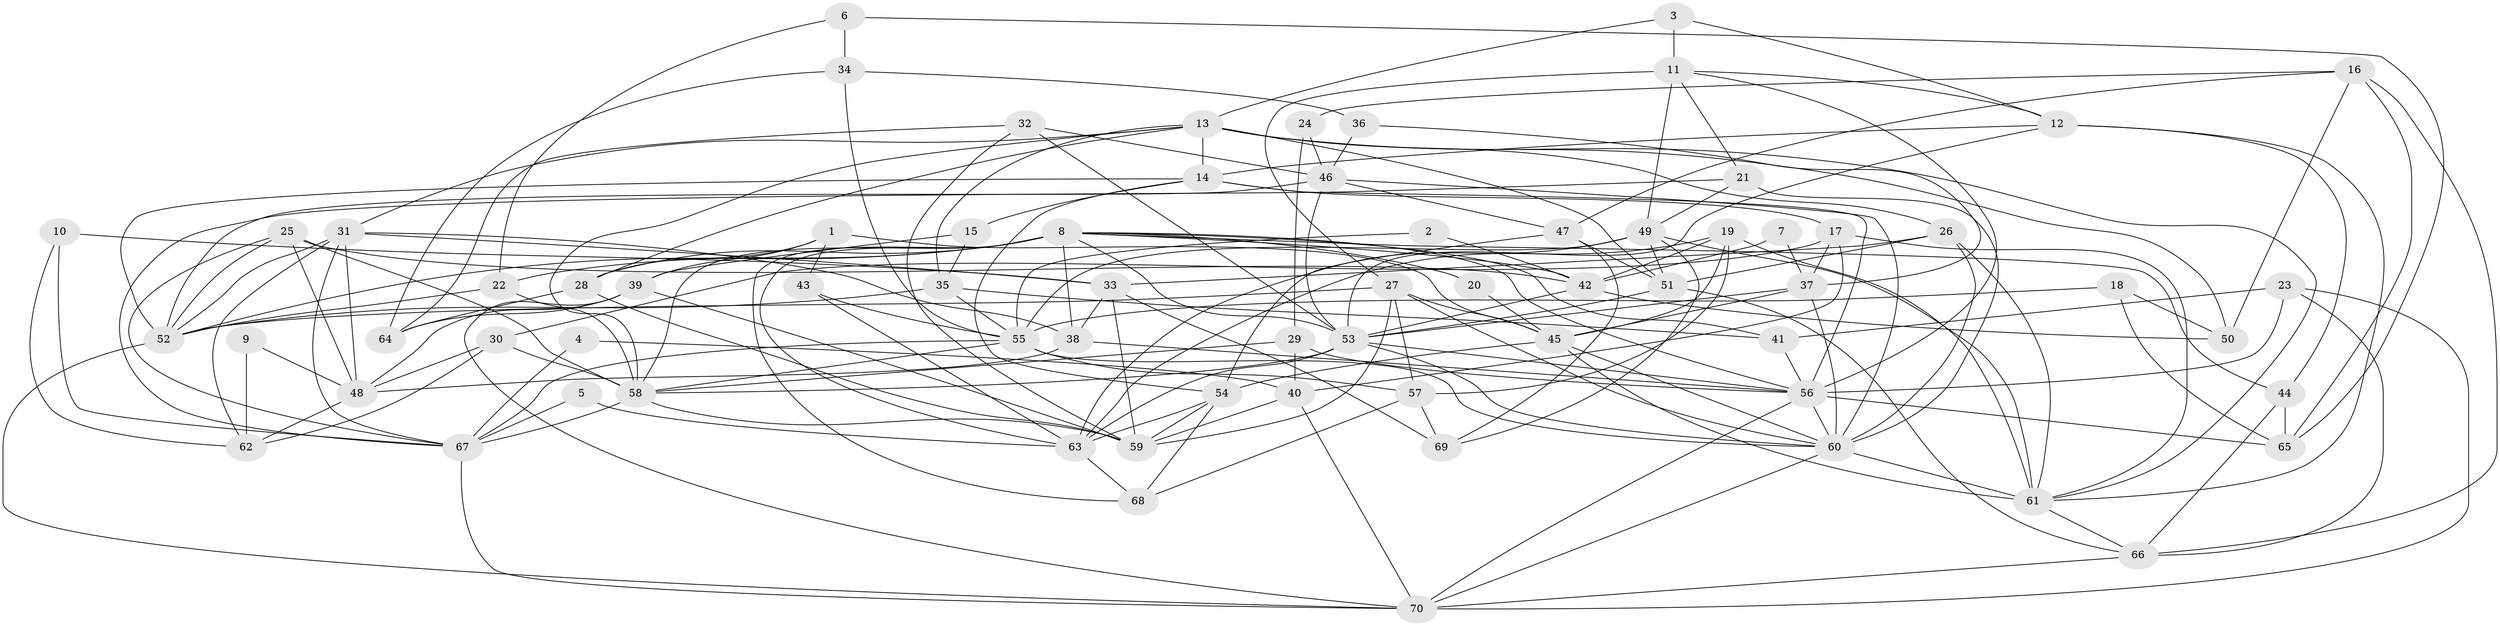 // original degree distribution, {2: 0.12142857142857143, 3: 0.2785714285714286, 5: 0.19285714285714287, 4: 0.3, 7: 0.03571428571428571, 8: 0.014285714285714285, 6: 0.04285714285714286, 9: 0.007142857142857143, 10: 0.007142857142857143}
// Generated by graph-tools (version 1.1) at 2025/26/03/09/25 03:26:17]
// undirected, 70 vertices, 194 edges
graph export_dot {
graph [start="1"]
  node [color=gray90,style=filled];
  1;
  2;
  3;
  4;
  5;
  6;
  7;
  8;
  9;
  10;
  11;
  12;
  13;
  14;
  15;
  16;
  17;
  18;
  19;
  20;
  21;
  22;
  23;
  24;
  25;
  26;
  27;
  28;
  29;
  30;
  31;
  32;
  33;
  34;
  35;
  36;
  37;
  38;
  39;
  40;
  41;
  42;
  43;
  44;
  45;
  46;
  47;
  48;
  49;
  50;
  51;
  52;
  53;
  54;
  55;
  56;
  57;
  58;
  59;
  60;
  61;
  62;
  63;
  64;
  65;
  66;
  67;
  68;
  69;
  70;
  1 -- 28 [weight=1.0];
  1 -- 39 [weight=1.0];
  1 -- 43 [weight=1.0];
  1 -- 45 [weight=2.0];
  2 -- 42 [weight=1.0];
  2 -- 55 [weight=1.0];
  3 -- 11 [weight=1.0];
  3 -- 12 [weight=1.0];
  3 -- 13 [weight=1.0];
  4 -- 40 [weight=1.0];
  4 -- 67 [weight=1.0];
  5 -- 63 [weight=1.0];
  5 -- 67 [weight=1.0];
  6 -- 22 [weight=1.0];
  6 -- 34 [weight=1.0];
  6 -- 65 [weight=1.0];
  7 -- 37 [weight=1.0];
  7 -- 42 [weight=1.0];
  8 -- 20 [weight=1.0];
  8 -- 22 [weight=2.0];
  8 -- 28 [weight=2.0];
  8 -- 38 [weight=1.0];
  8 -- 41 [weight=1.0];
  8 -- 42 [weight=1.0];
  8 -- 44 [weight=1.0];
  8 -- 52 [weight=1.0];
  8 -- 53 [weight=2.0];
  8 -- 56 [weight=1.0];
  8 -- 58 [weight=1.0];
  8 -- 63 [weight=1.0];
  8 -- 68 [weight=1.0];
  9 -- 48 [weight=1.0];
  9 -- 62 [weight=1.0];
  10 -- 33 [weight=1.0];
  10 -- 62 [weight=1.0];
  10 -- 67 [weight=1.0];
  11 -- 12 [weight=1.0];
  11 -- 21 [weight=1.0];
  11 -- 27 [weight=1.0];
  11 -- 49 [weight=1.0];
  11 -- 56 [weight=1.0];
  12 -- 14 [weight=1.0];
  12 -- 44 [weight=1.0];
  12 -- 53 [weight=1.0];
  12 -- 61 [weight=1.0];
  13 -- 14 [weight=1.0];
  13 -- 26 [weight=1.0];
  13 -- 28 [weight=1.0];
  13 -- 31 [weight=1.0];
  13 -- 35 [weight=1.0];
  13 -- 50 [weight=1.0];
  13 -- 51 [weight=1.0];
  13 -- 58 [weight=1.0];
  13 -- 61 [weight=1.0];
  14 -- 15 [weight=1.0];
  14 -- 17 [weight=1.0];
  14 -- 52 [weight=1.0];
  14 -- 54 [weight=1.0];
  14 -- 56 [weight=1.0];
  15 -- 35 [weight=1.0];
  15 -- 39 [weight=1.0];
  16 -- 24 [weight=1.0];
  16 -- 47 [weight=1.0];
  16 -- 50 [weight=1.0];
  16 -- 65 [weight=1.0];
  16 -- 66 [weight=1.0];
  17 -- 30 [weight=1.0];
  17 -- 37 [weight=2.0];
  17 -- 40 [weight=1.0];
  17 -- 61 [weight=1.0];
  18 -- 50 [weight=1.0];
  18 -- 55 [weight=1.0];
  18 -- 65 [weight=1.0];
  19 -- 42 [weight=1.0];
  19 -- 45 [weight=1.0];
  19 -- 57 [weight=1.0];
  19 -- 61 [weight=1.0];
  19 -- 63 [weight=1.0];
  20 -- 45 [weight=1.0];
  21 -- 49 [weight=1.0];
  21 -- 60 [weight=1.0];
  21 -- 67 [weight=1.0];
  22 -- 52 [weight=1.0];
  22 -- 58 [weight=1.0];
  23 -- 41 [weight=1.0];
  23 -- 56 [weight=1.0];
  23 -- 66 [weight=1.0];
  23 -- 70 [weight=1.0];
  24 -- 29 [weight=1.0];
  24 -- 46 [weight=1.0];
  25 -- 42 [weight=1.0];
  25 -- 48 [weight=1.0];
  25 -- 52 [weight=1.0];
  25 -- 58 [weight=1.0];
  25 -- 67 [weight=1.0];
  26 -- 33 [weight=1.0];
  26 -- 51 [weight=1.0];
  26 -- 60 [weight=1.0];
  26 -- 61 [weight=1.0];
  27 -- 45 [weight=1.0];
  27 -- 52 [weight=1.0];
  27 -- 57 [weight=1.0];
  27 -- 59 [weight=1.0];
  27 -- 60 [weight=1.0];
  28 -- 59 [weight=1.0];
  28 -- 64 [weight=1.0];
  29 -- 40 [weight=1.0];
  29 -- 56 [weight=1.0];
  29 -- 58 [weight=1.0];
  30 -- 48 [weight=1.0];
  30 -- 58 [weight=1.0];
  30 -- 62 [weight=1.0];
  31 -- 33 [weight=1.0];
  31 -- 38 [weight=1.0];
  31 -- 48 [weight=1.0];
  31 -- 52 [weight=1.0];
  31 -- 62 [weight=1.0];
  31 -- 67 [weight=1.0];
  32 -- 46 [weight=1.0];
  32 -- 53 [weight=1.0];
  32 -- 59 [weight=1.0];
  32 -- 64 [weight=1.0];
  33 -- 38 [weight=1.0];
  33 -- 59 [weight=1.0];
  33 -- 69 [weight=1.0];
  34 -- 36 [weight=1.0];
  34 -- 55 [weight=1.0];
  34 -- 64 [weight=1.0];
  35 -- 41 [weight=1.0];
  35 -- 52 [weight=1.0];
  35 -- 55 [weight=1.0];
  36 -- 37 [weight=1.0];
  36 -- 46 [weight=1.0];
  37 -- 45 [weight=1.0];
  37 -- 53 [weight=1.0];
  37 -- 60 [weight=1.0];
  38 -- 48 [weight=1.0];
  38 -- 56 [weight=1.0];
  39 -- 48 [weight=1.0];
  39 -- 59 [weight=1.0];
  39 -- 64 [weight=1.0];
  39 -- 70 [weight=1.0];
  40 -- 59 [weight=1.0];
  40 -- 70 [weight=1.0];
  41 -- 56 [weight=1.0];
  42 -- 50 [weight=2.0];
  42 -- 53 [weight=1.0];
  43 -- 55 [weight=1.0];
  43 -- 63 [weight=1.0];
  44 -- 65 [weight=1.0];
  44 -- 66 [weight=1.0];
  45 -- 54 [weight=2.0];
  45 -- 60 [weight=1.0];
  45 -- 61 [weight=2.0];
  46 -- 47 [weight=1.0];
  46 -- 52 [weight=1.0];
  46 -- 53 [weight=1.0];
  46 -- 60 [weight=2.0];
  47 -- 51 [weight=1.0];
  47 -- 54 [weight=1.0];
  47 -- 69 [weight=1.0];
  48 -- 62 [weight=1.0];
  49 -- 51 [weight=1.0];
  49 -- 55 [weight=1.0];
  49 -- 61 [weight=1.0];
  49 -- 63 [weight=1.0];
  49 -- 69 [weight=1.0];
  51 -- 53 [weight=1.0];
  51 -- 66 [weight=1.0];
  52 -- 70 [weight=1.0];
  53 -- 56 [weight=1.0];
  53 -- 58 [weight=1.0];
  53 -- 60 [weight=1.0];
  53 -- 63 [weight=1.0];
  54 -- 59 [weight=1.0];
  54 -- 63 [weight=1.0];
  54 -- 68 [weight=1.0];
  55 -- 57 [weight=1.0];
  55 -- 58 [weight=1.0];
  55 -- 60 [weight=1.0];
  55 -- 67 [weight=3.0];
  56 -- 60 [weight=2.0];
  56 -- 65 [weight=1.0];
  56 -- 70 [weight=1.0];
  57 -- 68 [weight=1.0];
  57 -- 69 [weight=1.0];
  58 -- 59 [weight=1.0];
  58 -- 67 [weight=1.0];
  60 -- 61 [weight=2.0];
  60 -- 70 [weight=1.0];
  61 -- 66 [weight=1.0];
  63 -- 68 [weight=1.0];
  66 -- 70 [weight=1.0];
  67 -- 70 [weight=1.0];
}
